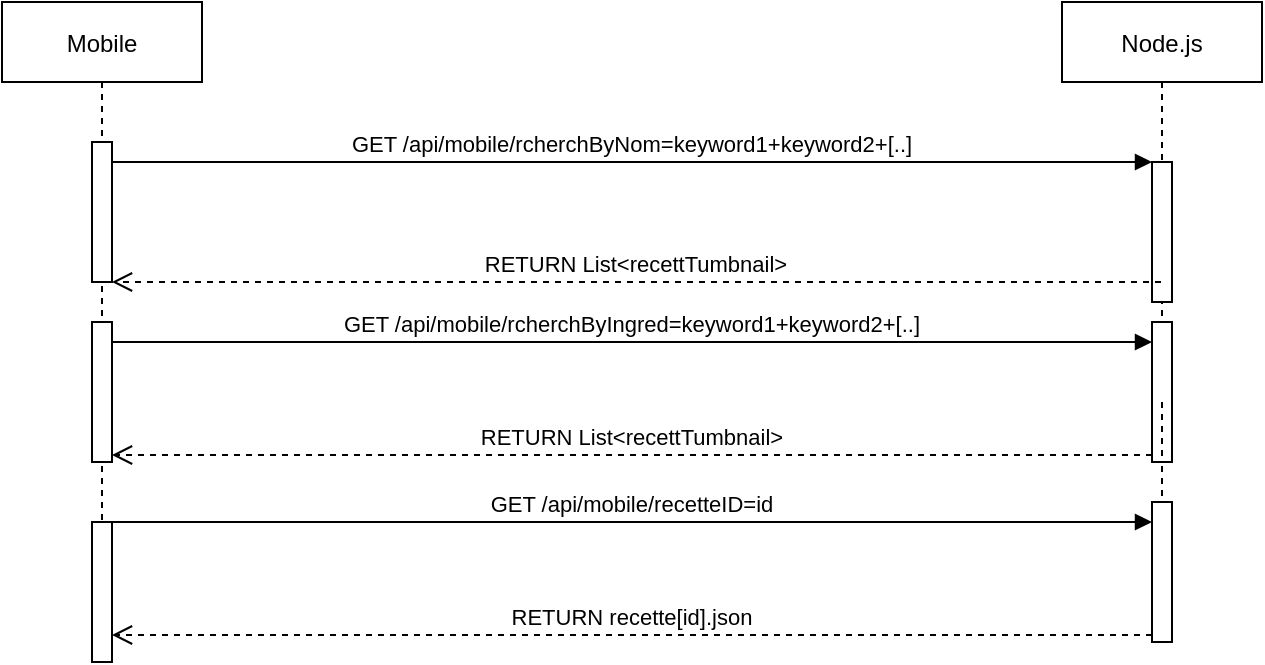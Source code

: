 <mxfile version="17.4.3" type="github">
  <diagram id="kgpKYQtTHZ0yAKxKKP6v" name="Page-1">
    <mxGraphModel dx="1038" dy="546" grid="1" gridSize="10" guides="1" tooltips="1" connect="1" arrows="1" fold="1" page="1" pageScale="1" pageWidth="850" pageHeight="1100" math="0" shadow="0">
      <root>
        <mxCell id="0" />
        <mxCell id="1" parent="0" />
        <mxCell id="3nuBFxr9cyL0pnOWT2aG-1" value="Mobile" style="shape=umlLifeline;perimeter=lifelinePerimeter;container=1;collapsible=0;recursiveResize=0;rounded=0;shadow=0;strokeWidth=1;" parent="1" vertex="1">
          <mxGeometry x="120" y="80" width="100" height="330" as="geometry" />
        </mxCell>
        <mxCell id="3nuBFxr9cyL0pnOWT2aG-2" value="" style="points=[];perimeter=orthogonalPerimeter;rounded=0;shadow=0;strokeWidth=1;" parent="3nuBFxr9cyL0pnOWT2aG-1" vertex="1">
          <mxGeometry x="45" y="70" width="10" height="70" as="geometry" />
        </mxCell>
        <mxCell id="7Kff_GVbFptVKYBIM-q_-5" value="" style="points=[];perimeter=orthogonalPerimeter;rounded=0;shadow=0;strokeWidth=1;" vertex="1" parent="3nuBFxr9cyL0pnOWT2aG-1">
          <mxGeometry x="45" y="160" width="10" height="70" as="geometry" />
        </mxCell>
        <mxCell id="7Kff_GVbFptVKYBIM-q_-12" value="" style="points=[];perimeter=orthogonalPerimeter;rounded=0;shadow=0;strokeWidth=1;" vertex="1" parent="3nuBFxr9cyL0pnOWT2aG-1">
          <mxGeometry x="45" y="260" width="10" height="70" as="geometry" />
        </mxCell>
        <mxCell id="3nuBFxr9cyL0pnOWT2aG-5" value="Node.js" style="shape=umlLifeline;perimeter=lifelinePerimeter;container=1;collapsible=0;recursiveResize=0;rounded=0;shadow=0;strokeWidth=1;" parent="1" vertex="1">
          <mxGeometry x="650" y="80" width="100" height="320" as="geometry" />
        </mxCell>
        <mxCell id="3nuBFxr9cyL0pnOWT2aG-6" value="" style="points=[];perimeter=orthogonalPerimeter;rounded=0;shadow=0;strokeWidth=1;" parent="3nuBFxr9cyL0pnOWT2aG-5" vertex="1">
          <mxGeometry x="45" y="80" width="10" height="70" as="geometry" />
        </mxCell>
        <mxCell id="7Kff_GVbFptVKYBIM-q_-15" value="" style="points=[];perimeter=orthogonalPerimeter;rounded=0;shadow=0;strokeWidth=1;" vertex="1" parent="3nuBFxr9cyL0pnOWT2aG-5">
          <mxGeometry x="45" y="250" width="10" height="70" as="geometry" />
        </mxCell>
        <mxCell id="3nuBFxr9cyL0pnOWT2aG-8" value="GET /api/mobile/rcherchByNom=keyword1+keyword2+[..]" style="verticalAlign=bottom;endArrow=block;entryX=0;entryY=0;shadow=0;strokeWidth=1;" parent="1" source="3nuBFxr9cyL0pnOWT2aG-2" target="3nuBFxr9cyL0pnOWT2aG-6" edge="1">
          <mxGeometry relative="1" as="geometry">
            <mxPoint x="275" y="160" as="sourcePoint" />
          </mxGeometry>
        </mxCell>
        <mxCell id="7Kff_GVbFptVKYBIM-q_-1" value="RETURN List&lt;recettTumbnail&gt;" style="verticalAlign=bottom;endArrow=open;dashed=1;endSize=8;shadow=0;strokeWidth=1;" edge="1" parent="1" source="3nuBFxr9cyL0pnOWT2aG-5" target="3nuBFxr9cyL0pnOWT2aG-2">
          <mxGeometry relative="1" as="geometry">
            <mxPoint x="170" y="190" as="targetPoint" />
            <mxPoint x="700" y="220" as="sourcePoint" />
          </mxGeometry>
        </mxCell>
        <mxCell id="7Kff_GVbFptVKYBIM-q_-3" value="GET /api/mobile/rcherchByIngred=keyword1+keyword2+[..]" style="verticalAlign=bottom;endArrow=block;shadow=0;strokeWidth=1;" edge="1" parent="1" source="7Kff_GVbFptVKYBIM-q_-5" target="7Kff_GVbFptVKYBIM-q_-6">
          <mxGeometry relative="1" as="geometry">
            <mxPoint x="180" y="250.0" as="sourcePoint" />
            <mxPoint x="700" y="250.0" as="targetPoint" />
            <Array as="points">
              <mxPoint x="260" y="250" />
            </Array>
          </mxGeometry>
        </mxCell>
        <mxCell id="7Kff_GVbFptVKYBIM-q_-4" value="RETURN List&lt;recettTumbnail&gt;" style="verticalAlign=bottom;endArrow=open;dashed=1;endSize=8;exitX=0;exitY=0.95;shadow=0;strokeWidth=1;startArrow=none;" edge="1" parent="1" source="7Kff_GVbFptVKYBIM-q_-6" target="7Kff_GVbFptVKYBIM-q_-5">
          <mxGeometry relative="1" as="geometry">
            <mxPoint x="180" y="280.0" as="targetPoint" />
            <mxPoint x="700" y="280.0" as="sourcePoint" />
          </mxGeometry>
        </mxCell>
        <mxCell id="7Kff_GVbFptVKYBIM-q_-6" value="" style="points=[];perimeter=orthogonalPerimeter;rounded=0;shadow=0;strokeWidth=1;" vertex="1" parent="1">
          <mxGeometry x="695" y="240" width="10" height="70" as="geometry" />
        </mxCell>
        <mxCell id="7Kff_GVbFptVKYBIM-q_-7" value="" style="verticalAlign=bottom;endArrow=none;dashed=1;endSize=8;exitX=0;exitY=0.95;shadow=0;strokeWidth=1;" edge="1" parent="1" target="7Kff_GVbFptVKYBIM-q_-6">
          <mxGeometry relative="1" as="geometry">
            <mxPoint x="180" y="280.0" as="targetPoint" />
            <mxPoint x="700" y="280.0" as="sourcePoint" />
          </mxGeometry>
        </mxCell>
        <mxCell id="7Kff_GVbFptVKYBIM-q_-13" value="GET /api/mobile/recetteID=id" style="verticalAlign=bottom;endArrow=block;shadow=0;strokeWidth=1;" edge="1" parent="1" source="7Kff_GVbFptVKYBIM-q_-12" target="7Kff_GVbFptVKYBIM-q_-15">
          <mxGeometry relative="1" as="geometry">
            <mxPoint x="180" y="340.0" as="sourcePoint" />
            <mxPoint x="700" y="340.0" as="targetPoint" />
            <Array as="points">
              <mxPoint x="260" y="340" />
            </Array>
          </mxGeometry>
        </mxCell>
        <mxCell id="7Kff_GVbFptVKYBIM-q_-14" value="RETURN recette[id].json" style="verticalAlign=bottom;endArrow=open;dashed=1;endSize=8;exitX=0;exitY=0.95;shadow=0;strokeWidth=1;startArrow=none;" edge="1" parent="1" source="7Kff_GVbFptVKYBIM-q_-15" target="7Kff_GVbFptVKYBIM-q_-12">
          <mxGeometry relative="1" as="geometry">
            <mxPoint x="180" y="370.0" as="targetPoint" />
            <mxPoint x="700" y="370.0" as="sourcePoint" />
          </mxGeometry>
        </mxCell>
      </root>
    </mxGraphModel>
  </diagram>
</mxfile>
